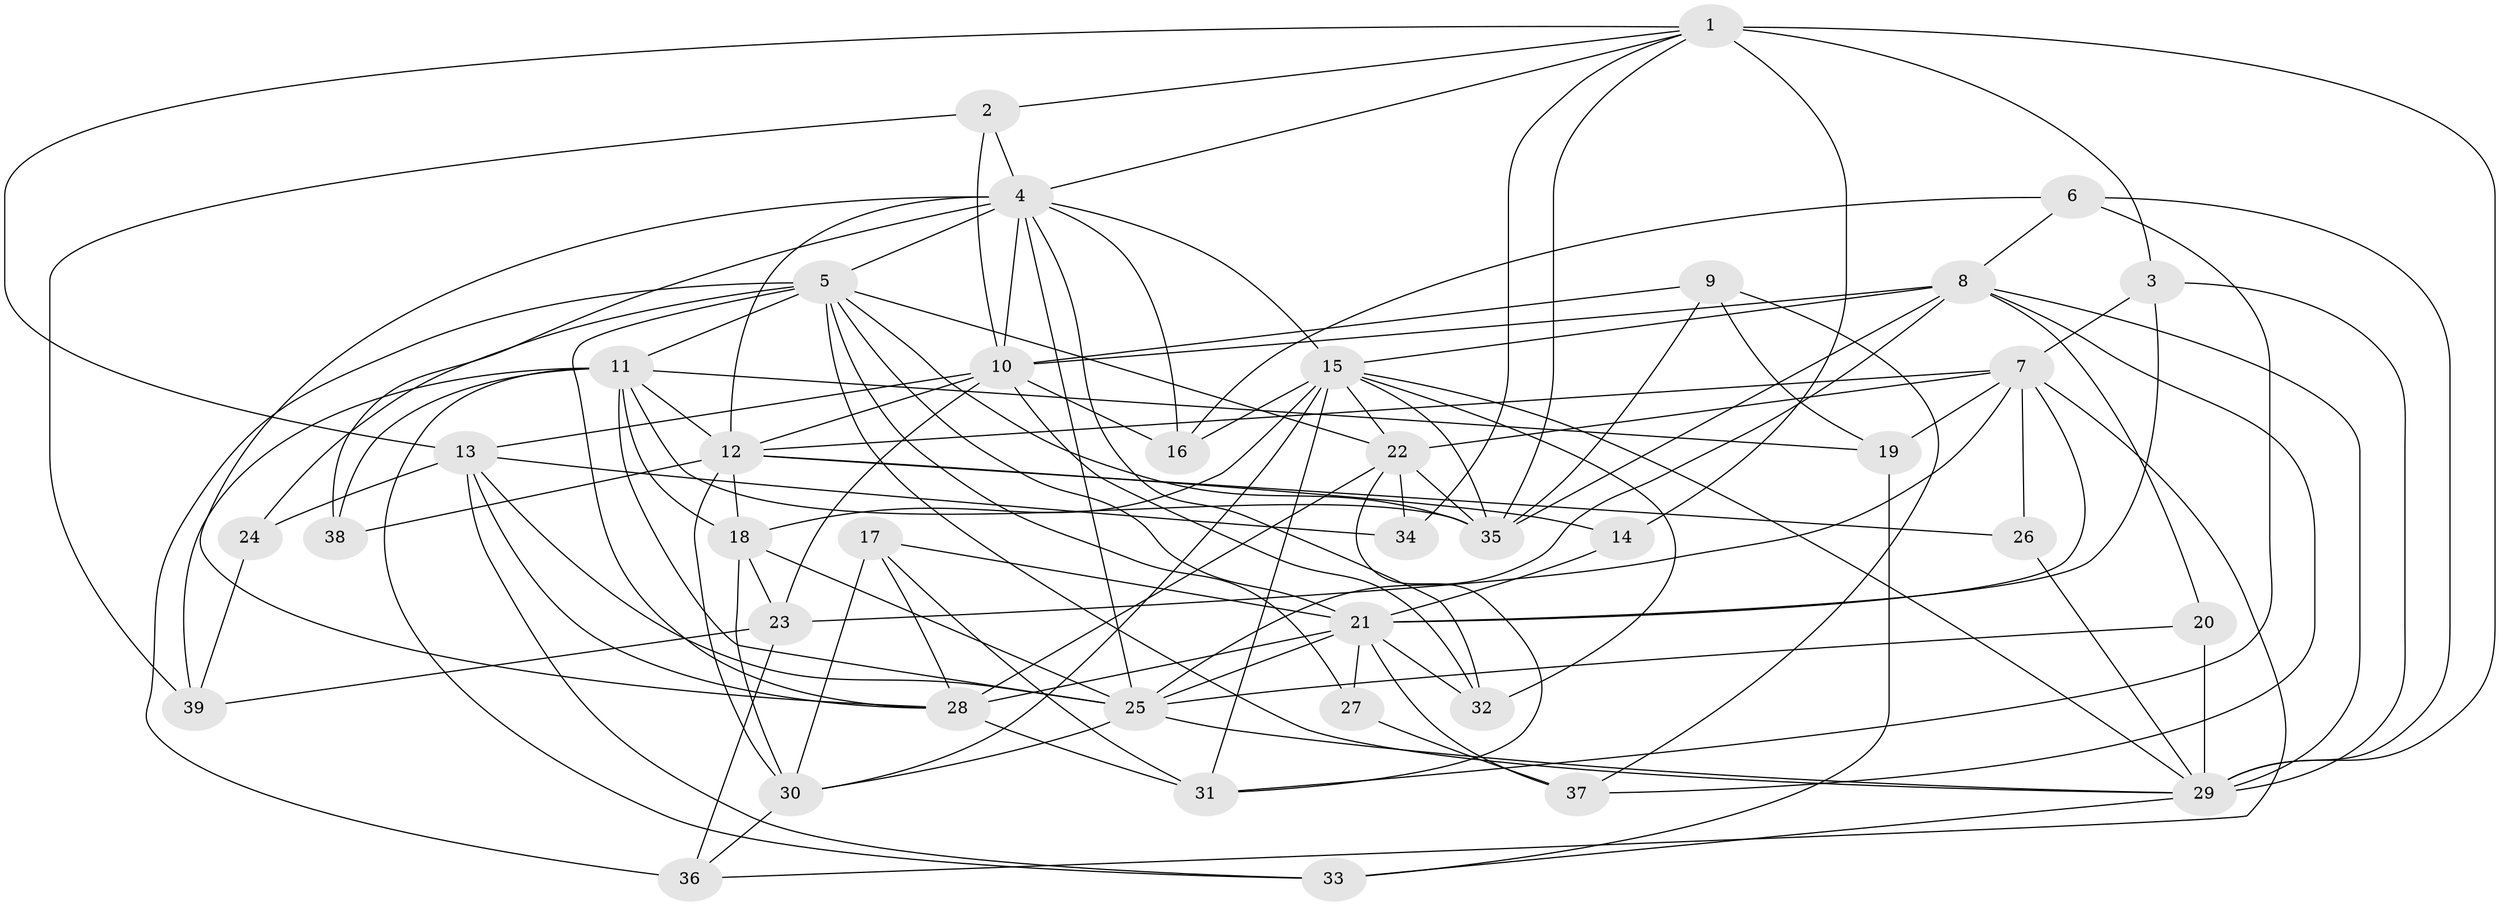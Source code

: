 // original degree distribution, {4: 1.0}
// Generated by graph-tools (version 1.1) at 2025/53/03/04/25 22:53:37]
// undirected, 39 vertices, 115 edges
graph export_dot {
  node [color=gray90,style=filled];
  1;
  2;
  3;
  4;
  5;
  6;
  7;
  8;
  9;
  10;
  11;
  12;
  13;
  14;
  15;
  16;
  17;
  18;
  19;
  20;
  21;
  22;
  23;
  24;
  25;
  26;
  27;
  28;
  29;
  30;
  31;
  32;
  33;
  34;
  35;
  36;
  37;
  38;
  39;
  1 -- 2 [weight=1.0];
  1 -- 3 [weight=1.0];
  1 -- 4 [weight=1.0];
  1 -- 13 [weight=1.0];
  1 -- 14 [weight=2.0];
  1 -- 29 [weight=2.0];
  1 -- 34 [weight=1.0];
  1 -- 35 [weight=1.0];
  2 -- 4 [weight=1.0];
  2 -- 10 [weight=1.0];
  2 -- 39 [weight=1.0];
  3 -- 7 [weight=1.0];
  3 -- 21 [weight=1.0];
  3 -- 29 [weight=1.0];
  4 -- 5 [weight=1.0];
  4 -- 10 [weight=1.0];
  4 -- 12 [weight=1.0];
  4 -- 15 [weight=1.0];
  4 -- 16 [weight=1.0];
  4 -- 25 [weight=1.0];
  4 -- 28 [weight=1.0];
  4 -- 32 [weight=1.0];
  4 -- 38 [weight=2.0];
  5 -- 11 [weight=1.0];
  5 -- 21 [weight=2.0];
  5 -- 22 [weight=1.0];
  5 -- 24 [weight=2.0];
  5 -- 27 [weight=1.0];
  5 -- 28 [weight=1.0];
  5 -- 29 [weight=1.0];
  5 -- 35 [weight=1.0];
  5 -- 36 [weight=1.0];
  6 -- 8 [weight=1.0];
  6 -- 16 [weight=1.0];
  6 -- 29 [weight=1.0];
  6 -- 31 [weight=1.0];
  7 -- 12 [weight=2.0];
  7 -- 19 [weight=1.0];
  7 -- 21 [weight=1.0];
  7 -- 22 [weight=1.0];
  7 -- 23 [weight=1.0];
  7 -- 26 [weight=2.0];
  7 -- 36 [weight=1.0];
  8 -- 10 [weight=1.0];
  8 -- 15 [weight=1.0];
  8 -- 20 [weight=1.0];
  8 -- 25 [weight=1.0];
  8 -- 29 [weight=1.0];
  8 -- 35 [weight=1.0];
  8 -- 37 [weight=1.0];
  9 -- 10 [weight=1.0];
  9 -- 19 [weight=1.0];
  9 -- 35 [weight=1.0];
  9 -- 37 [weight=1.0];
  10 -- 12 [weight=1.0];
  10 -- 13 [weight=1.0];
  10 -- 16 [weight=1.0];
  10 -- 23 [weight=2.0];
  10 -- 32 [weight=1.0];
  11 -- 12 [weight=1.0];
  11 -- 18 [weight=2.0];
  11 -- 19 [weight=1.0];
  11 -- 25 [weight=1.0];
  11 -- 33 [weight=1.0];
  11 -- 35 [weight=1.0];
  11 -- 38 [weight=1.0];
  11 -- 39 [weight=1.0];
  12 -- 14 [weight=1.0];
  12 -- 18 [weight=1.0];
  12 -- 26 [weight=1.0];
  12 -- 30 [weight=1.0];
  12 -- 38 [weight=1.0];
  13 -- 24 [weight=1.0];
  13 -- 25 [weight=2.0];
  13 -- 28 [weight=1.0];
  13 -- 33 [weight=1.0];
  13 -- 34 [weight=1.0];
  14 -- 21 [weight=1.0];
  15 -- 16 [weight=1.0];
  15 -- 18 [weight=2.0];
  15 -- 22 [weight=1.0];
  15 -- 29 [weight=1.0];
  15 -- 30 [weight=1.0];
  15 -- 31 [weight=2.0];
  15 -- 32 [weight=1.0];
  15 -- 35 [weight=1.0];
  17 -- 21 [weight=1.0];
  17 -- 28 [weight=1.0];
  17 -- 30 [weight=1.0];
  17 -- 31 [weight=1.0];
  18 -- 23 [weight=1.0];
  18 -- 25 [weight=1.0];
  18 -- 30 [weight=1.0];
  19 -- 33 [weight=1.0];
  20 -- 25 [weight=1.0];
  20 -- 29 [weight=2.0];
  21 -- 25 [weight=1.0];
  21 -- 27 [weight=2.0];
  21 -- 28 [weight=1.0];
  21 -- 32 [weight=1.0];
  21 -- 37 [weight=1.0];
  22 -- 28 [weight=2.0];
  22 -- 31 [weight=1.0];
  22 -- 34 [weight=2.0];
  22 -- 35 [weight=2.0];
  23 -- 36 [weight=1.0];
  23 -- 39 [weight=1.0];
  24 -- 39 [weight=1.0];
  25 -- 29 [weight=1.0];
  25 -- 30 [weight=1.0];
  26 -- 29 [weight=1.0];
  27 -- 37 [weight=1.0];
  28 -- 31 [weight=1.0];
  29 -- 33 [weight=1.0];
  30 -- 36 [weight=1.0];
}
